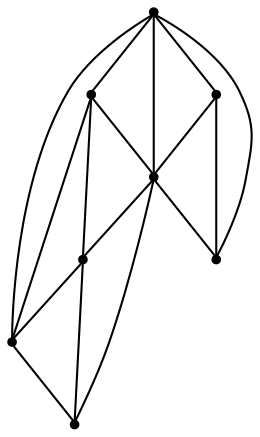 graph {
  node [shape=point,comment="{\"directed\":false,\"doi\":\"10.1007/978-3-030-04414-5_37\",\"figure\":\"6 (2)\"}"]

  v0 [pos="1394.6888350268482,1695.6802499727185"]
  v1 [pos="1491.7177975021107,1630.437298190565"]
  v2 [pos="1394.6889304094748,1457.1191429394216"]
  v3 [pos="1483.132057550331,1576.395817610129"]
  v4 [pos="1454.3305739919133,1606.2160036800199"]
  v5 [pos="1454.3305739919135,1546.5780478704964"]
  v6 [pos="1380.9053460182329,1594.4424344957988"]
  v7 [pos="1335.425288176041,1624.7604481865656"]

  v0 -- v2 [id="-1",pos="1394.6888350268482,1695.6802499727185 1544.1667643934866,1714.2204976951311 1544.1667643934866,1647.1272728114006 1544.1667643934866,1580.0298511435374 1544.1667643934866,1512.9367534350836 1544.1667643934866,1445.8393317672203 1394.6889304094748,1457.1191429394216"]
  v7 -- v0 [id="-2",pos="1335.425288176041,1624.7604481865656 1394.6888350268482,1695.6802499727185 1394.6888350268482,1695.6802499727185 1394.6888350268482,1695.6802499727185"]
  v2 -- v7 [id="-3",pos="1394.6889304094748,1457.1191429394216 1335.425288176041,1624.7604481865656 1335.425288176041,1624.7604481865656 1335.425288176041,1624.7604481865656"]
  v6 -- v7 [id="-5",pos="1380.9053460182329,1594.4424344957988 1335.425288176041,1624.7604481865656 1335.425288176041,1624.7604481865656 1335.425288176041,1624.7604481865656"]
  v4 -- v5 [id="-6",pos="1454.3305739919133,1606.2160036800199 1454.3305739919135,1546.5780478704964 1454.3305739919135,1546.5780478704964 1454.3305739919135,1546.5780478704964"]
  v5 -- v2 [id="-7",pos="1454.3305739919135,1546.5780478704964 1394.6889304094748,1457.1191429394216 1394.6889304094748,1457.1191429394216 1394.6889304094748,1457.1191429394216"]
  v1 -- v4 [id="-8",pos="1491.7177975021107,1630.437298190565 1454.3305739919133,1606.2160036800199 1454.3305739919133,1606.2160036800199 1454.3305739919133,1606.2160036800199"]
  v0 -- v6 [id="-9",pos="1394.6888350268482,1695.6802499727185 1385.6046516676072,1664.5976287448748 1380.7247684757351,1630.8674834274839 1380.9053460182329,1594.4424344957988"]
  v6 -- v2 [id="-10",pos="1380.9053460182329,1594.4424344957988 1379.2650439497345,1552.2666685667114 1384.1449271416066,1506.476784007075 1394.6889304094748,1457.1191429394216"]
  v0 -- v1 [id="-11",pos="1394.6888350268482,1695.6802499727185 1455.416430204381,1695.6802499727185 1485.225832688489,1664.761381308456 1491.7177975021107,1630.437298190565"]
  v1 -- v3 [id="-12",pos="1491.7177975021107,1630.437298190565 1495.66507029395,1611.8277633034836 1492.528749930451,1592.1875092513972 1483.132057550331,1576.395817610129"]
  v3 -- v5 [id="-13",pos="1483.132057550331,1576.395817610129 1477.1292213673344,1563.4446572818847 1467.0966561484502,1552.962481343086 1454.3305739919135,1546.5780478704964"]
  v2 -- v3 [id="-14",pos="1394.6889304094748,1457.1191429394216 1488.4148703124679,1457.1201603416357 1508.4926566732358,1530.7700194533775 1483.132057550331,1576.395817610129"]
  v3 -- v4 [id="-15",pos="1483.132057550331,1576.395817610129 1477.1446753578705,1589.33960234356 1467.1064886246984,1599.8330121014342 1454.3305739919133,1606.2160036800199"]
  v0 -- v4 [id="-16",pos="1394.6888350268482,1695.6802499727185 1454.3305739919133,1606.2160036800199 1454.3305739919133,1606.2160036800199 1454.3305739919133,1606.2160036800199"]
  v1 -- v2 [id="-17",pos="1491.7177975021107,1630.437298190565 1539.8370290324365,1520.4835887085578 1499.434728902884,1460.7498699156342 1394.6889304094748,1457.1191429394216"]
}